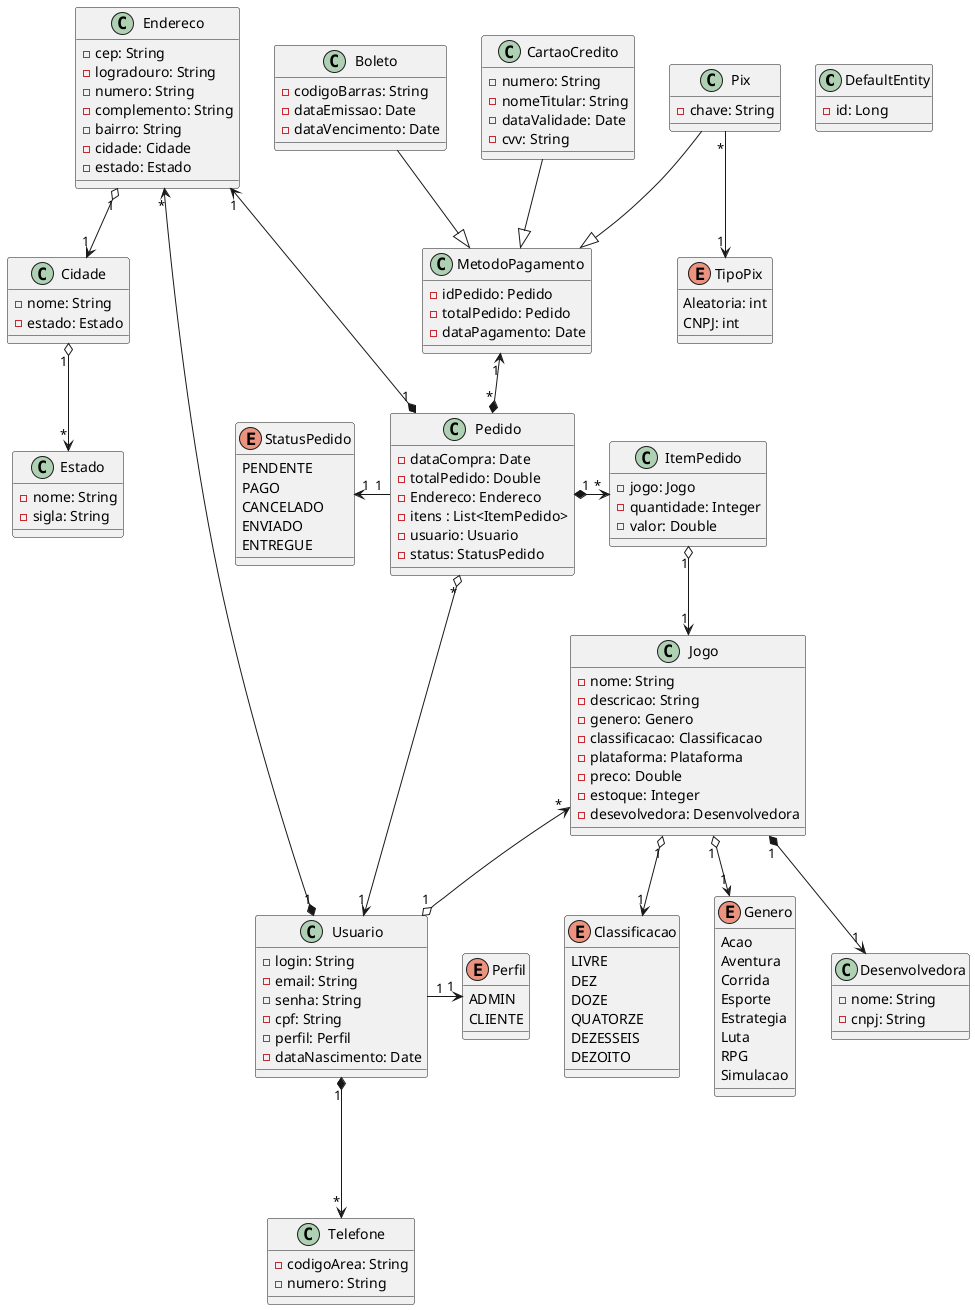 @startuml Uml

class DefaultEntity{
    - id: Long
}

class Usuario{
    - login: String
    - email: String
    - senha: String
    - cpf: String
    - perfil: Perfil
    - dataNascimento: Date
}

Enum Perfil{
    ADMIN
    CLIENTE
}

class Telefone{
    - codigoArea: String
    - numero: String
}

class Jogo{
    - nome: String
    - descricao: String
    - genero: Genero
    - classificacao: Classificacao
    - plataforma: Plataforma
    - preco: Double
    - estoque: Integer
    - desevolvedora: Desenvolvedora
}

Enum Genero{
    Acao
    Aventura
    Corrida
    Esporte
    Estrategia
    Luta
    RPG
    Simulacao
}

class Endereco{
    - cep: String
    - logradouro: String
    - numero: String
    - complemento: String
    - bairro: String
    - cidade: Cidade
    - estado: Estado
}

class Cidade{
    - nome: String
    - estado: Estado
}

class Estado{
    - nome: String
    - sigla: String
}

class Pedido{
    - dataCompra: Date
    - totalPedido: Double
    - Endereco: Endereco
    - itens : List<ItemPedido>
    - usuario: Usuario
    - status: StatusPedido
}

class ItemPedido{
    - jogo: Jogo
    - quantidade: Integer
    - valor: Double

}

Enum StatusPedido{
    PENDENTE
    PAGO
    CANCELADO
    ENVIADO
    ENTREGUE
}

class Desenvolvedora{
    - nome: String
    - cnpj: String
}


Enum Classificacao{
    LIVRE
    DEZ
    DOZE
    QUATORZE
    DEZESSEIS
    DEZOITO
}

class Boleto{
    - codigoBarras: String
    - dataEmissao: Date
    - dataVencimento: Date
}

class Pix{
    - chave: String
}

Enum TipoPix{
    Aleatoria: int
    CNPJ: int
}

class CartaoCredito{
    - numero: String
    - nomeTitular: String
    - dataValidade: Date
    - cvv: String
}

class MetodoPagamento{
    - idPedido: Pedido
    - totalPedido: Pedido
    - dataPagamento: Date
}



Usuario "1" *--down-> "*" Telefone
Usuario "1" *--up-> "*" Endereco
Usuario "1" o--left-> "*" Jogo
Usuario "1" --right-> "1" Perfil

Pedido "*" o--down-> "1" Usuario
Pedido "1" *--right-> "*" ItemPedido
Pedido "1" --left-> "1" StatusPedido
Pedido "1" *--up-> "1" Endereco

ItemPedido "1" o--> "1" Jogo

Jogo "1" *--> "1" Desenvolvedora
Jogo "1" o--> "1" Genero
Jogo "1" o--> "1" Classificacao

Endereco "1" o--> "1" Cidade
Cidade "1" o--> "*" Estado

Pix "*" --> "1" TipoPix
Boleto --|> MetodoPagamento
Pix --|> MetodoPagamento
MetodoPagamento "1" <--* "*" Pedido
CartaoCredito --|> MetodoPagamento


@enduml